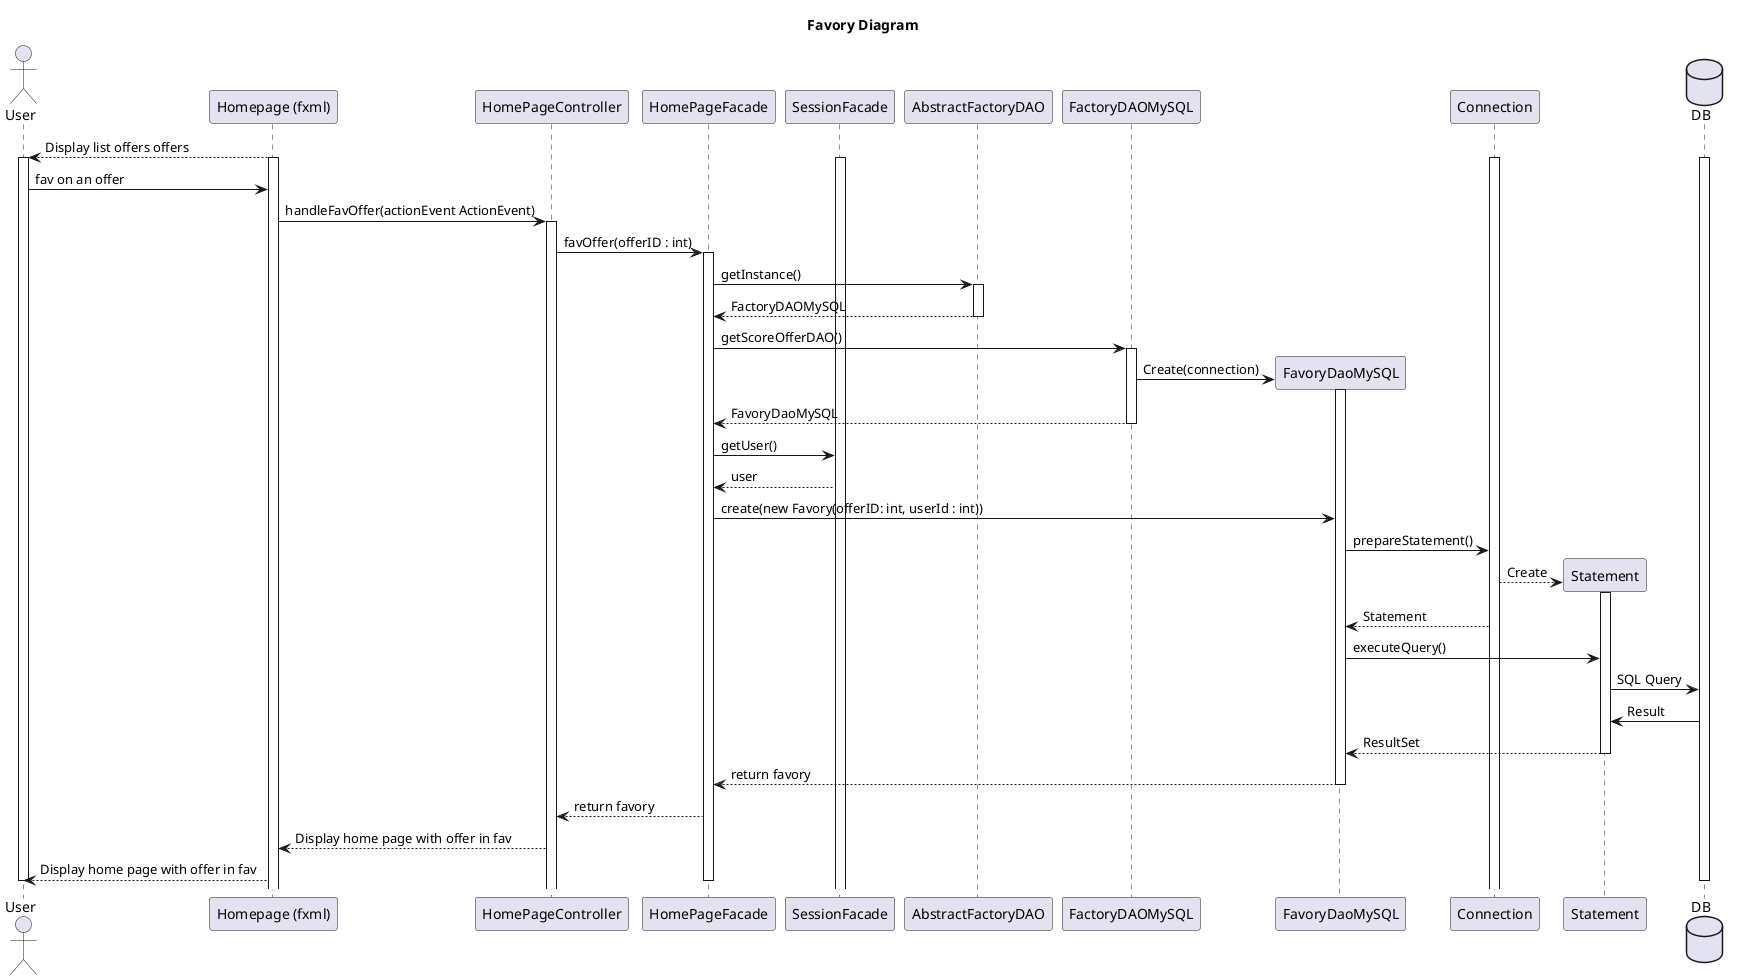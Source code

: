 @startuml
title Favory Diagram

actor User
participant "Homepage (fxml)"
participant HomePageController
participant HomePageFacade
participant SessionFacade
participant AbstractFactoryDAO
participant FactoryDAOMySQL
participant FavoryDaoMySQL
participant Connection
participant Statement
database DB


"Homepage (fxml)"-->User: Display list offers offers

activate "Homepage (fxml)"
activate User
activate DB
activate SessionFacade
activate Connection

User->"Homepage (fxml)": fav on an offer

"Homepage (fxml)"-> HomePageController: handleFavOffer(actionEvent ActionEvent)

activate HomePageController

HomePageController->HomePageFacade: favOffer(offerID : int)



activate HomePageFacade

HomePageFacade->AbstractFactoryDAO:getInstance()
activate AbstractFactoryDAO


AbstractFactoryDAO--> HomePageFacade : FactoryDAOMySQL
deactivate AbstractFactoryDAO

HomePageFacade -> FactoryDAOMySQL:getScoreOfferDAO()

activate FactoryDAOMySQL

FactoryDAOMySQL->FavoryDaoMySQL **:Create(connection)

activate FavoryDaoMySQL
FactoryDAOMySQL-->HomePageFacade:FavoryDaoMySQL

deactivate FactoryDAOMySQL
HomePageFacade -> SessionFacade : getUser()
SessionFacade --> HomePageFacade : user
HomePageFacade->FavoryDaoMySQL: create(new Favory(offerID: int, userId : int))

FavoryDaoMySQL->Connection: prepareStatement()


Connection-->Statement **: Create

activate Statement

Connection-->FavoryDaoMySQL: Statement



FavoryDaoMySQL->Statement:executeQuery()

Statement->DB: SQL Query

DB->Statement:Result

Statement-->FavoryDaoMySQL: ResultSet

deactivate Statement

FavoryDaoMySQL-->HomePageFacade: return favory
deactivate FavoryDaoMySQL


HomePageFacade --> HomePageController : return favory




HomePageController-->"Homepage (fxml)": Display home page with offer in fav
"Homepage (fxml)" --> User : Display home page with offer in fav
deactivate HomePageFacade
deactivate DB
deactivate User

@enduml